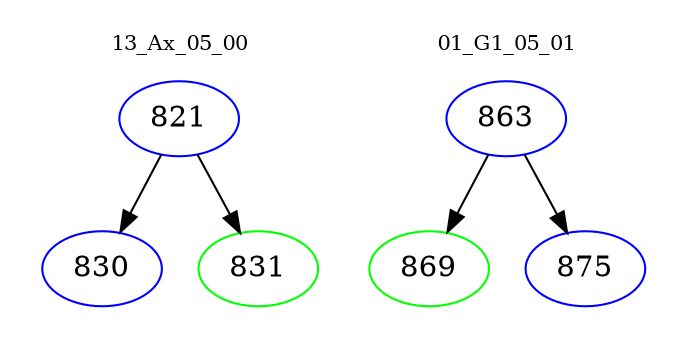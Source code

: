 digraph{
subgraph cluster_0 {
color = white
label = "13_Ax_05_00";
fontsize=10;
T0_821 [label="821", color="blue"]
T0_821 -> T0_830 [color="black"]
T0_830 [label="830", color="blue"]
T0_821 -> T0_831 [color="black"]
T0_831 [label="831", color="green"]
}
subgraph cluster_1 {
color = white
label = "01_G1_05_01";
fontsize=10;
T1_863 [label="863", color="blue"]
T1_863 -> T1_869 [color="black"]
T1_869 [label="869", color="green"]
T1_863 -> T1_875 [color="black"]
T1_875 [label="875", color="blue"]
}
}

